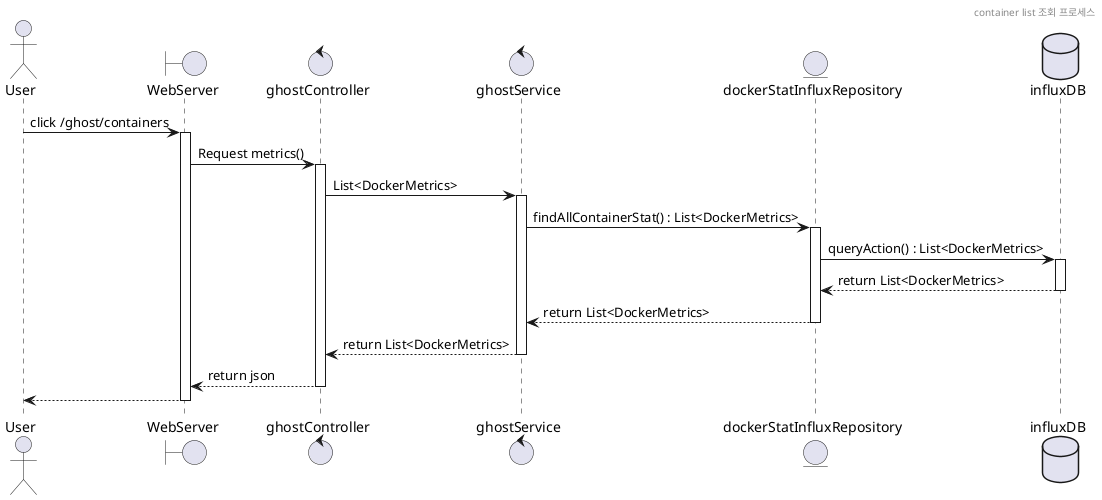 @startuml

header container list 조회 프로세스

actor User
boundary WebServer
control ghostController
control ghostService
entity dockerStatInfluxRepository
database influxDB

User -> WebServer : click /ghost/containers
activate WebServer
WebServer -> ghostController : Request metrics()
activate ghostController
ghostController -> ghostService : List<DockerMetrics>
activate ghostService
ghostService -> dockerStatInfluxRepository : findAllContainerStat() : List<DockerMetrics>
activate dockerStatInfluxRepository
dockerStatInfluxRepository -> influxDB : queryAction() : List<DockerMetrics>
activate influxDB
influxDB --> dockerStatInfluxRepository : return List<DockerMetrics>
deactivate influxDB
dockerStatInfluxRepository --> ghostService : return List<DockerMetrics>
deactivate dockerStatInfluxRepository
ghostService --> ghostController : return List<DockerMetrics>
deactivate ghostService
ghostController --> WebServer : return json
deactivate ghostController
WebServer --> User
deactivate WebServer


@enduml